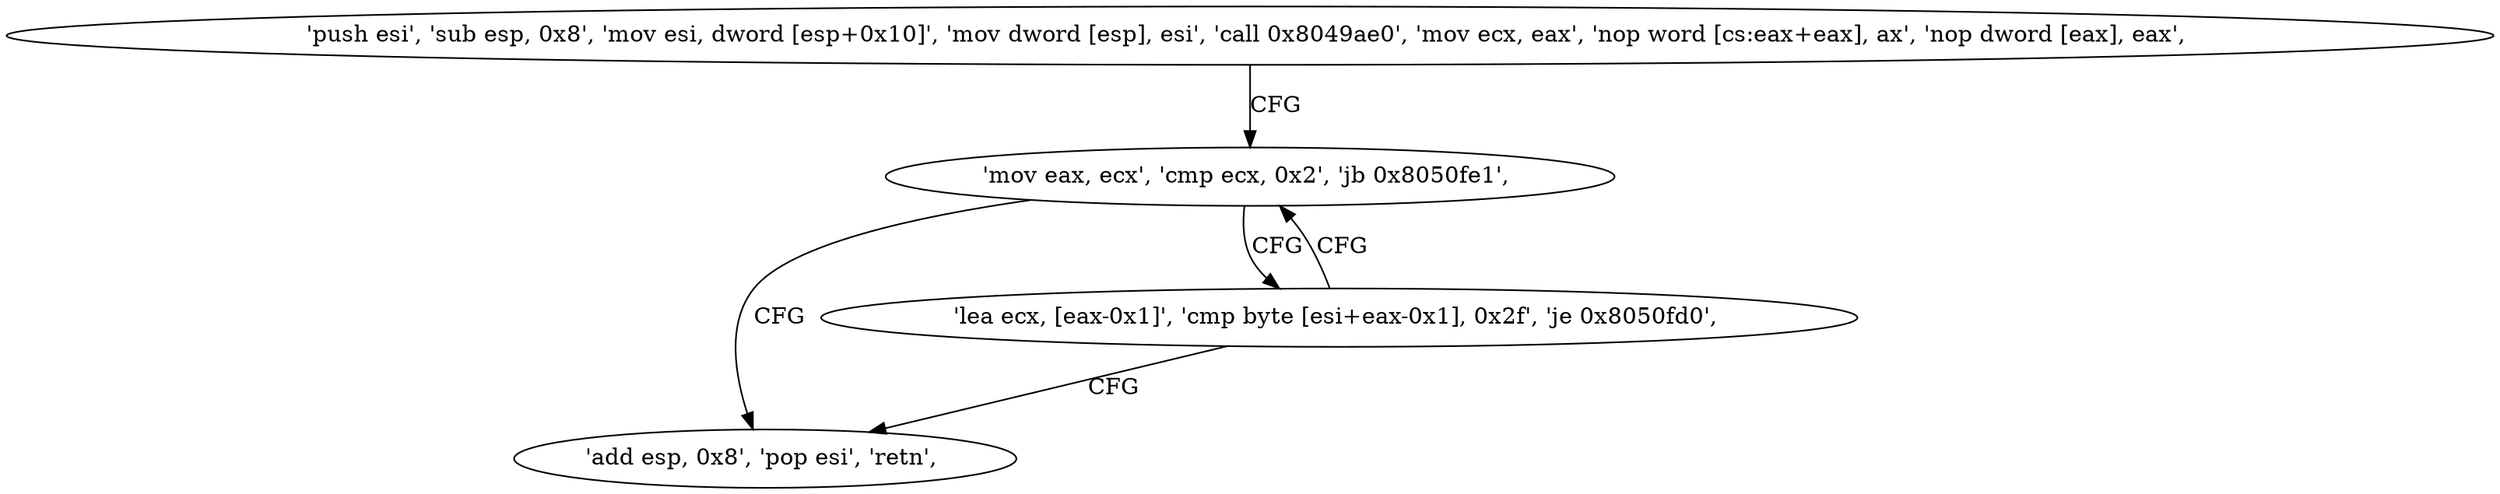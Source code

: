 digraph "func" {
"134549424" [label = "'push esi', 'sub esp, 0x8', 'mov esi, dword [esp+0x10]', 'mov dword [esp], esi', 'call 0x8049ae0', 'mov ecx, eax', 'nop word [cs:eax+eax], ax', 'nop dword [eax], eax', " ]
"134549456" [label = "'mov eax, ecx', 'cmp ecx, 0x2', 'jb 0x8050fe1', " ]
"134549473" [label = "'add esp, 0x8', 'pop esi', 'retn', " ]
"134549463" [label = "'lea ecx, [eax-0x1]', 'cmp byte [esi+eax-0x1], 0x2f', 'je 0x8050fd0', " ]
"134549424" -> "134549456" [ label = "CFG" ]
"134549456" -> "134549473" [ label = "CFG" ]
"134549456" -> "134549463" [ label = "CFG" ]
"134549463" -> "134549456" [ label = "CFG" ]
"134549463" -> "134549473" [ label = "CFG" ]
}
